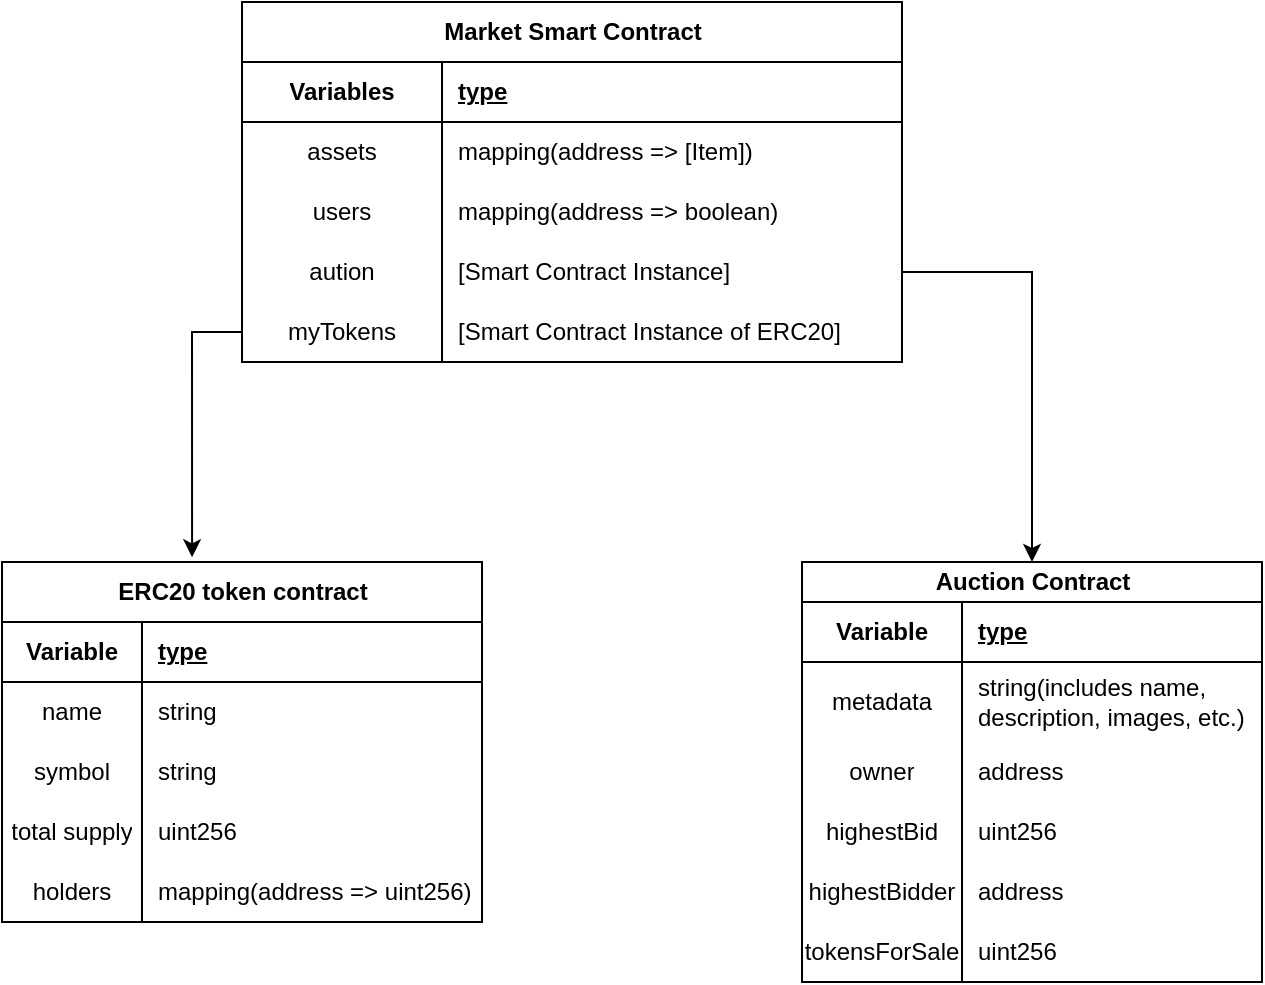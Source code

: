 <mxfile version="24.7.8">
  <diagram name="Page-1" id="aTtT-WLjAWMQCbmlkBL2">
    <mxGraphModel dx="984" dy="666" grid="1" gridSize="10" guides="1" tooltips="1" connect="1" arrows="1" fold="1" page="1" pageScale="1" pageWidth="827" pageHeight="1169" math="0" shadow="0">
      <root>
        <mxCell id="0" />
        <mxCell id="1" parent="0" />
        <mxCell id="4C_u5NBDhnmh6tSUPXmX-1" value="Market Smart Contract" style="shape=table;startSize=30;container=1;collapsible=1;childLayout=tableLayout;fixedRows=1;rowLines=0;fontStyle=1;align=center;resizeLast=1;html=1;" parent="1" vertex="1">
          <mxGeometry x="240" y="60" width="330" height="180" as="geometry" />
        </mxCell>
        <mxCell id="4C_u5NBDhnmh6tSUPXmX-2" value="" style="shape=tableRow;horizontal=0;startSize=0;swimlaneHead=0;swimlaneBody=0;fillColor=none;collapsible=0;dropTarget=0;points=[[0,0.5],[1,0.5]];portConstraint=eastwest;top=0;left=0;right=0;bottom=1;" parent="4C_u5NBDhnmh6tSUPXmX-1" vertex="1">
          <mxGeometry y="30" width="330" height="30" as="geometry" />
        </mxCell>
        <mxCell id="4C_u5NBDhnmh6tSUPXmX-3" value="Variables" style="shape=partialRectangle;connectable=0;fillColor=none;top=0;left=0;bottom=0;right=0;fontStyle=1;overflow=hidden;whiteSpace=wrap;html=1;" parent="4C_u5NBDhnmh6tSUPXmX-2" vertex="1">
          <mxGeometry width="100" height="30" as="geometry">
            <mxRectangle width="100" height="30" as="alternateBounds" />
          </mxGeometry>
        </mxCell>
        <mxCell id="4C_u5NBDhnmh6tSUPXmX-4" value="type" style="shape=partialRectangle;connectable=0;fillColor=none;top=0;left=0;bottom=0;right=0;align=left;spacingLeft=6;fontStyle=5;overflow=hidden;whiteSpace=wrap;html=1;" parent="4C_u5NBDhnmh6tSUPXmX-2" vertex="1">
          <mxGeometry x="100" width="230" height="30" as="geometry">
            <mxRectangle width="230" height="30" as="alternateBounds" />
          </mxGeometry>
        </mxCell>
        <mxCell id="4C_u5NBDhnmh6tSUPXmX-5" value="" style="shape=tableRow;horizontal=0;startSize=0;swimlaneHead=0;swimlaneBody=0;fillColor=none;collapsible=0;dropTarget=0;points=[[0,0.5],[1,0.5]];portConstraint=eastwest;top=0;left=0;right=0;bottom=0;" parent="4C_u5NBDhnmh6tSUPXmX-1" vertex="1">
          <mxGeometry y="60" width="330" height="30" as="geometry" />
        </mxCell>
        <mxCell id="4C_u5NBDhnmh6tSUPXmX-6" value="assets" style="shape=partialRectangle;connectable=0;fillColor=none;top=0;left=0;bottom=0;right=0;editable=1;overflow=hidden;whiteSpace=wrap;html=1;" parent="4C_u5NBDhnmh6tSUPXmX-5" vertex="1">
          <mxGeometry width="100" height="30" as="geometry">
            <mxRectangle width="100" height="30" as="alternateBounds" />
          </mxGeometry>
        </mxCell>
        <mxCell id="4C_u5NBDhnmh6tSUPXmX-7" value="mapping(address =&amp;gt; [Item])" style="shape=partialRectangle;connectable=0;fillColor=none;top=0;left=0;bottom=0;right=0;align=left;spacingLeft=6;overflow=hidden;whiteSpace=wrap;html=1;" parent="4C_u5NBDhnmh6tSUPXmX-5" vertex="1">
          <mxGeometry x="100" width="230" height="30" as="geometry">
            <mxRectangle width="230" height="30" as="alternateBounds" />
          </mxGeometry>
        </mxCell>
        <mxCell id="4C_u5NBDhnmh6tSUPXmX-8" value="" style="shape=tableRow;horizontal=0;startSize=0;swimlaneHead=0;swimlaneBody=0;fillColor=none;collapsible=0;dropTarget=0;points=[[0,0.5],[1,0.5]];portConstraint=eastwest;top=0;left=0;right=0;bottom=0;" parent="4C_u5NBDhnmh6tSUPXmX-1" vertex="1">
          <mxGeometry y="90" width="330" height="30" as="geometry" />
        </mxCell>
        <mxCell id="4C_u5NBDhnmh6tSUPXmX-9" value="users" style="shape=partialRectangle;connectable=0;fillColor=none;top=0;left=0;bottom=0;right=0;editable=1;overflow=hidden;whiteSpace=wrap;html=1;" parent="4C_u5NBDhnmh6tSUPXmX-8" vertex="1">
          <mxGeometry width="100" height="30" as="geometry">
            <mxRectangle width="100" height="30" as="alternateBounds" />
          </mxGeometry>
        </mxCell>
        <mxCell id="4C_u5NBDhnmh6tSUPXmX-10" value="mapping(address =&amp;gt; boolean)" style="shape=partialRectangle;connectable=0;fillColor=none;top=0;left=0;bottom=0;right=0;align=left;spacingLeft=6;overflow=hidden;whiteSpace=wrap;html=1;" parent="4C_u5NBDhnmh6tSUPXmX-8" vertex="1">
          <mxGeometry x="100" width="230" height="30" as="geometry">
            <mxRectangle width="230" height="30" as="alternateBounds" />
          </mxGeometry>
        </mxCell>
        <mxCell id="4C_u5NBDhnmh6tSUPXmX-11" value="" style="shape=tableRow;horizontal=0;startSize=0;swimlaneHead=0;swimlaneBody=0;fillColor=none;collapsible=0;dropTarget=0;points=[[0,0.5],[1,0.5]];portConstraint=eastwest;top=0;left=0;right=0;bottom=0;" parent="4C_u5NBDhnmh6tSUPXmX-1" vertex="1">
          <mxGeometry y="120" width="330" height="30" as="geometry" />
        </mxCell>
        <mxCell id="4C_u5NBDhnmh6tSUPXmX-12" value="aution" style="shape=partialRectangle;connectable=0;fillColor=none;top=0;left=0;bottom=0;right=0;editable=1;overflow=hidden;whiteSpace=wrap;html=1;" parent="4C_u5NBDhnmh6tSUPXmX-11" vertex="1">
          <mxGeometry width="100" height="30" as="geometry">
            <mxRectangle width="100" height="30" as="alternateBounds" />
          </mxGeometry>
        </mxCell>
        <mxCell id="4C_u5NBDhnmh6tSUPXmX-13" value="[Smart Contract Instance]" style="shape=partialRectangle;connectable=0;fillColor=none;top=0;left=0;bottom=0;right=0;align=left;spacingLeft=6;overflow=hidden;whiteSpace=wrap;html=1;" parent="4C_u5NBDhnmh6tSUPXmX-11" vertex="1">
          <mxGeometry x="100" width="230" height="30" as="geometry">
            <mxRectangle width="230" height="30" as="alternateBounds" />
          </mxGeometry>
        </mxCell>
        <mxCell id="4C_u5NBDhnmh6tSUPXmX-14" value="" style="shape=tableRow;horizontal=0;startSize=0;swimlaneHead=0;swimlaneBody=0;fillColor=none;collapsible=0;dropTarget=0;points=[[0,0.5],[1,0.5]];portConstraint=eastwest;top=0;left=0;right=0;bottom=0;" parent="4C_u5NBDhnmh6tSUPXmX-1" vertex="1">
          <mxGeometry y="150" width="330" height="30" as="geometry" />
        </mxCell>
        <mxCell id="4C_u5NBDhnmh6tSUPXmX-15" value="myTokens" style="shape=partialRectangle;connectable=0;fillColor=none;top=0;left=0;bottom=0;right=0;editable=1;overflow=hidden;whiteSpace=wrap;html=1;" parent="4C_u5NBDhnmh6tSUPXmX-14" vertex="1">
          <mxGeometry width="100" height="30" as="geometry">
            <mxRectangle width="100" height="30" as="alternateBounds" />
          </mxGeometry>
        </mxCell>
        <mxCell id="4C_u5NBDhnmh6tSUPXmX-16" value="[Smart Contract Instance of ERC20]" style="shape=partialRectangle;connectable=0;fillColor=none;top=0;left=0;bottom=0;right=0;align=left;spacingLeft=6;overflow=hidden;whiteSpace=wrap;html=1;" parent="4C_u5NBDhnmh6tSUPXmX-14" vertex="1">
          <mxGeometry x="100" width="230" height="30" as="geometry">
            <mxRectangle width="230" height="30" as="alternateBounds" />
          </mxGeometry>
        </mxCell>
        <mxCell id="9wBqla56JkInTiD_wu5K-1" value="ERC20 token contract" style="shape=table;startSize=30;container=1;collapsible=1;childLayout=tableLayout;fixedRows=1;rowLines=0;fontStyle=1;align=center;resizeLast=1;html=1;" parent="1" vertex="1">
          <mxGeometry x="120" y="340" width="240" height="180" as="geometry" />
        </mxCell>
        <mxCell id="9wBqla56JkInTiD_wu5K-2" value="" style="shape=tableRow;horizontal=0;startSize=0;swimlaneHead=0;swimlaneBody=0;fillColor=none;collapsible=0;dropTarget=0;points=[[0,0.5],[1,0.5]];portConstraint=eastwest;top=0;left=0;right=0;bottom=1;" parent="9wBqla56JkInTiD_wu5K-1" vertex="1">
          <mxGeometry y="30" width="240" height="30" as="geometry" />
        </mxCell>
        <mxCell id="9wBqla56JkInTiD_wu5K-3" value="Variable" style="shape=partialRectangle;connectable=0;fillColor=none;top=0;left=0;bottom=0;right=0;fontStyle=1;overflow=hidden;whiteSpace=wrap;html=1;" parent="9wBqla56JkInTiD_wu5K-2" vertex="1">
          <mxGeometry width="70" height="30" as="geometry">
            <mxRectangle width="70" height="30" as="alternateBounds" />
          </mxGeometry>
        </mxCell>
        <mxCell id="9wBqla56JkInTiD_wu5K-4" value="type" style="shape=partialRectangle;connectable=0;fillColor=none;top=0;left=0;bottom=0;right=0;align=left;spacingLeft=6;fontStyle=5;overflow=hidden;whiteSpace=wrap;html=1;" parent="9wBqla56JkInTiD_wu5K-2" vertex="1">
          <mxGeometry x="70" width="170" height="30" as="geometry">
            <mxRectangle width="170" height="30" as="alternateBounds" />
          </mxGeometry>
        </mxCell>
        <mxCell id="9wBqla56JkInTiD_wu5K-5" value="" style="shape=tableRow;horizontal=0;startSize=0;swimlaneHead=0;swimlaneBody=0;fillColor=none;collapsible=0;dropTarget=0;points=[[0,0.5],[1,0.5]];portConstraint=eastwest;top=0;left=0;right=0;bottom=0;" parent="9wBqla56JkInTiD_wu5K-1" vertex="1">
          <mxGeometry y="60" width="240" height="30" as="geometry" />
        </mxCell>
        <mxCell id="9wBqla56JkInTiD_wu5K-6" value="name" style="shape=partialRectangle;connectable=0;fillColor=none;top=0;left=0;bottom=0;right=0;editable=1;overflow=hidden;whiteSpace=wrap;html=1;" parent="9wBqla56JkInTiD_wu5K-5" vertex="1">
          <mxGeometry width="70" height="30" as="geometry">
            <mxRectangle width="70" height="30" as="alternateBounds" />
          </mxGeometry>
        </mxCell>
        <mxCell id="9wBqla56JkInTiD_wu5K-7" value="string" style="shape=partialRectangle;connectable=0;fillColor=none;top=0;left=0;bottom=0;right=0;align=left;spacingLeft=6;overflow=hidden;whiteSpace=wrap;html=1;" parent="9wBqla56JkInTiD_wu5K-5" vertex="1">
          <mxGeometry x="70" width="170" height="30" as="geometry">
            <mxRectangle width="170" height="30" as="alternateBounds" />
          </mxGeometry>
        </mxCell>
        <mxCell id="9wBqla56JkInTiD_wu5K-8" value="" style="shape=tableRow;horizontal=0;startSize=0;swimlaneHead=0;swimlaneBody=0;fillColor=none;collapsible=0;dropTarget=0;points=[[0,0.5],[1,0.5]];portConstraint=eastwest;top=0;left=0;right=0;bottom=0;" parent="9wBqla56JkInTiD_wu5K-1" vertex="1">
          <mxGeometry y="90" width="240" height="30" as="geometry" />
        </mxCell>
        <mxCell id="9wBqla56JkInTiD_wu5K-9" value="symbol" style="shape=partialRectangle;connectable=0;fillColor=none;top=0;left=0;bottom=0;right=0;editable=1;overflow=hidden;whiteSpace=wrap;html=1;" parent="9wBqla56JkInTiD_wu5K-8" vertex="1">
          <mxGeometry width="70" height="30" as="geometry">
            <mxRectangle width="70" height="30" as="alternateBounds" />
          </mxGeometry>
        </mxCell>
        <mxCell id="9wBqla56JkInTiD_wu5K-10" value="string" style="shape=partialRectangle;connectable=0;fillColor=none;top=0;left=0;bottom=0;right=0;align=left;spacingLeft=6;overflow=hidden;whiteSpace=wrap;html=1;" parent="9wBqla56JkInTiD_wu5K-8" vertex="1">
          <mxGeometry x="70" width="170" height="30" as="geometry">
            <mxRectangle width="170" height="30" as="alternateBounds" />
          </mxGeometry>
        </mxCell>
        <mxCell id="9wBqla56JkInTiD_wu5K-11" value="" style="shape=tableRow;horizontal=0;startSize=0;swimlaneHead=0;swimlaneBody=0;fillColor=none;collapsible=0;dropTarget=0;points=[[0,0.5],[1,0.5]];portConstraint=eastwest;top=0;left=0;right=0;bottom=0;" parent="9wBqla56JkInTiD_wu5K-1" vertex="1">
          <mxGeometry y="120" width="240" height="30" as="geometry" />
        </mxCell>
        <mxCell id="9wBqla56JkInTiD_wu5K-12" value="total supply" style="shape=partialRectangle;connectable=0;fillColor=none;top=0;left=0;bottom=0;right=0;editable=1;overflow=hidden;whiteSpace=wrap;html=1;" parent="9wBqla56JkInTiD_wu5K-11" vertex="1">
          <mxGeometry width="70" height="30" as="geometry">
            <mxRectangle width="70" height="30" as="alternateBounds" />
          </mxGeometry>
        </mxCell>
        <mxCell id="9wBqla56JkInTiD_wu5K-13" value="uint256" style="shape=partialRectangle;connectable=0;fillColor=none;top=0;left=0;bottom=0;right=0;align=left;spacingLeft=6;overflow=hidden;whiteSpace=wrap;html=1;" parent="9wBqla56JkInTiD_wu5K-11" vertex="1">
          <mxGeometry x="70" width="170" height="30" as="geometry">
            <mxRectangle width="170" height="30" as="alternateBounds" />
          </mxGeometry>
        </mxCell>
        <mxCell id="9wBqla56JkInTiD_wu5K-15" value="" style="shape=tableRow;horizontal=0;startSize=0;swimlaneHead=0;swimlaneBody=0;fillColor=none;collapsible=0;dropTarget=0;points=[[0,0.5],[1,0.5]];portConstraint=eastwest;top=0;left=0;right=0;bottom=0;" parent="9wBqla56JkInTiD_wu5K-1" vertex="1">
          <mxGeometry y="150" width="240" height="30" as="geometry" />
        </mxCell>
        <mxCell id="9wBqla56JkInTiD_wu5K-16" value="holders" style="shape=partialRectangle;connectable=0;fillColor=none;top=0;left=0;bottom=0;right=0;editable=1;overflow=hidden;whiteSpace=wrap;html=1;" parent="9wBqla56JkInTiD_wu5K-15" vertex="1">
          <mxGeometry width="70" height="30" as="geometry">
            <mxRectangle width="70" height="30" as="alternateBounds" />
          </mxGeometry>
        </mxCell>
        <mxCell id="9wBqla56JkInTiD_wu5K-17" value="mapping(address =&amp;gt; uint256)" style="shape=partialRectangle;connectable=0;fillColor=none;top=0;left=0;bottom=0;right=0;align=left;spacingLeft=6;overflow=hidden;whiteSpace=wrap;html=1;" parent="9wBqla56JkInTiD_wu5K-15" vertex="1">
          <mxGeometry x="70" width="170" height="30" as="geometry">
            <mxRectangle width="170" height="30" as="alternateBounds" />
          </mxGeometry>
        </mxCell>
        <mxCell id="9wBqla56JkInTiD_wu5K-14" style="edgeStyle=orthogonalEdgeStyle;rounded=0;orthogonalLoop=1;jettySize=auto;html=1;entryX=0.396;entryY=-0.013;entryDx=0;entryDy=0;entryPerimeter=0;exitX=0;exitY=0.5;exitDx=0;exitDy=0;" parent="1" source="4C_u5NBDhnmh6tSUPXmX-14" target="9wBqla56JkInTiD_wu5K-1" edge="1">
          <mxGeometry relative="1" as="geometry" />
        </mxCell>
        <mxCell id="FxRxv-oAeh7Ei_gWR4rr-1" value="Auction Contract" style="shape=table;startSize=20;container=1;collapsible=1;childLayout=tableLayout;fixedRows=1;rowLines=0;fontStyle=1;align=center;resizeLast=1;html=1;" parent="1" vertex="1">
          <mxGeometry x="520" y="340" width="230" height="210" as="geometry" />
        </mxCell>
        <mxCell id="FxRxv-oAeh7Ei_gWR4rr-2" value="" style="shape=tableRow;horizontal=0;startSize=0;swimlaneHead=0;swimlaneBody=0;fillColor=none;collapsible=0;dropTarget=0;points=[[0,0.5],[1,0.5]];portConstraint=eastwest;top=0;left=0;right=0;bottom=1;" parent="FxRxv-oAeh7Ei_gWR4rr-1" vertex="1">
          <mxGeometry y="20" width="230" height="30" as="geometry" />
        </mxCell>
        <mxCell id="FxRxv-oAeh7Ei_gWR4rr-3" value="Variable" style="shape=partialRectangle;connectable=0;fillColor=none;top=0;left=0;bottom=0;right=0;fontStyle=1;overflow=hidden;whiteSpace=wrap;html=1;" parent="FxRxv-oAeh7Ei_gWR4rr-2" vertex="1">
          <mxGeometry width="80" height="30" as="geometry">
            <mxRectangle width="80" height="30" as="alternateBounds" />
          </mxGeometry>
        </mxCell>
        <mxCell id="FxRxv-oAeh7Ei_gWR4rr-4" value="type" style="shape=partialRectangle;connectable=0;fillColor=none;top=0;left=0;bottom=0;right=0;align=left;spacingLeft=6;fontStyle=5;overflow=hidden;whiteSpace=wrap;html=1;" parent="FxRxv-oAeh7Ei_gWR4rr-2" vertex="1">
          <mxGeometry x="80" width="150" height="30" as="geometry">
            <mxRectangle width="150" height="30" as="alternateBounds" />
          </mxGeometry>
        </mxCell>
        <mxCell id="FxRxv-oAeh7Ei_gWR4rr-5" value="" style="shape=tableRow;horizontal=0;startSize=0;swimlaneHead=0;swimlaneBody=0;fillColor=none;collapsible=0;dropTarget=0;points=[[0,0.5],[1,0.5]];portConstraint=eastwest;top=0;left=0;right=0;bottom=0;" parent="FxRxv-oAeh7Ei_gWR4rr-1" vertex="1">
          <mxGeometry y="50" width="230" height="40" as="geometry" />
        </mxCell>
        <mxCell id="FxRxv-oAeh7Ei_gWR4rr-6" value="metadata" style="shape=partialRectangle;connectable=0;fillColor=none;top=0;left=0;bottom=0;right=0;editable=1;overflow=hidden;whiteSpace=wrap;html=1;" parent="FxRxv-oAeh7Ei_gWR4rr-5" vertex="1">
          <mxGeometry width="80" height="40" as="geometry">
            <mxRectangle width="80" height="40" as="alternateBounds" />
          </mxGeometry>
        </mxCell>
        <mxCell id="FxRxv-oAeh7Ei_gWR4rr-7" value="string(includes name, description, images, etc.)" style="shape=partialRectangle;connectable=0;fillColor=none;top=0;left=0;bottom=0;right=0;align=left;spacingLeft=6;overflow=hidden;whiteSpace=wrap;html=1;" parent="FxRxv-oAeh7Ei_gWR4rr-5" vertex="1">
          <mxGeometry x="80" width="150" height="40" as="geometry">
            <mxRectangle width="150" height="40" as="alternateBounds" />
          </mxGeometry>
        </mxCell>
        <mxCell id="FxRxv-oAeh7Ei_gWR4rr-8" value="" style="shape=tableRow;horizontal=0;startSize=0;swimlaneHead=0;swimlaneBody=0;fillColor=none;collapsible=0;dropTarget=0;points=[[0,0.5],[1,0.5]];portConstraint=eastwest;top=0;left=0;right=0;bottom=0;" parent="FxRxv-oAeh7Ei_gWR4rr-1" vertex="1">
          <mxGeometry y="90" width="230" height="30" as="geometry" />
        </mxCell>
        <mxCell id="FxRxv-oAeh7Ei_gWR4rr-9" value="owner" style="shape=partialRectangle;connectable=0;fillColor=none;top=0;left=0;bottom=0;right=0;editable=1;overflow=hidden;whiteSpace=wrap;html=1;" parent="FxRxv-oAeh7Ei_gWR4rr-8" vertex="1">
          <mxGeometry width="80" height="30" as="geometry">
            <mxRectangle width="80" height="30" as="alternateBounds" />
          </mxGeometry>
        </mxCell>
        <mxCell id="FxRxv-oAeh7Ei_gWR4rr-10" value="address" style="shape=partialRectangle;connectable=0;fillColor=none;top=0;left=0;bottom=0;right=0;align=left;spacingLeft=6;overflow=hidden;whiteSpace=wrap;html=1;" parent="FxRxv-oAeh7Ei_gWR4rr-8" vertex="1">
          <mxGeometry x="80" width="150" height="30" as="geometry">
            <mxRectangle width="150" height="30" as="alternateBounds" />
          </mxGeometry>
        </mxCell>
        <mxCell id="FxRxv-oAeh7Ei_gWR4rr-11" value="" style="shape=tableRow;horizontal=0;startSize=0;swimlaneHead=0;swimlaneBody=0;fillColor=none;collapsible=0;dropTarget=0;points=[[0,0.5],[1,0.5]];portConstraint=eastwest;top=0;left=0;right=0;bottom=0;" parent="FxRxv-oAeh7Ei_gWR4rr-1" vertex="1">
          <mxGeometry y="120" width="230" height="30" as="geometry" />
        </mxCell>
        <mxCell id="FxRxv-oAeh7Ei_gWR4rr-12" value="highestBid" style="shape=partialRectangle;connectable=0;fillColor=none;top=0;left=0;bottom=0;right=0;editable=1;overflow=hidden;whiteSpace=wrap;html=1;" parent="FxRxv-oAeh7Ei_gWR4rr-11" vertex="1">
          <mxGeometry width="80" height="30" as="geometry">
            <mxRectangle width="80" height="30" as="alternateBounds" />
          </mxGeometry>
        </mxCell>
        <mxCell id="FxRxv-oAeh7Ei_gWR4rr-13" value="uint256" style="shape=partialRectangle;connectable=0;fillColor=none;top=0;left=0;bottom=0;right=0;align=left;spacingLeft=6;overflow=hidden;whiteSpace=wrap;html=1;" parent="FxRxv-oAeh7Ei_gWR4rr-11" vertex="1">
          <mxGeometry x="80" width="150" height="30" as="geometry">
            <mxRectangle width="150" height="30" as="alternateBounds" />
          </mxGeometry>
        </mxCell>
        <mxCell id="FxRxv-oAeh7Ei_gWR4rr-14" value="" style="shape=tableRow;horizontal=0;startSize=0;swimlaneHead=0;swimlaneBody=0;fillColor=none;collapsible=0;dropTarget=0;points=[[0,0.5],[1,0.5]];portConstraint=eastwest;top=0;left=0;right=0;bottom=0;" parent="FxRxv-oAeh7Ei_gWR4rr-1" vertex="1">
          <mxGeometry y="150" width="230" height="30" as="geometry" />
        </mxCell>
        <mxCell id="FxRxv-oAeh7Ei_gWR4rr-15" value="highestBidder" style="shape=partialRectangle;connectable=0;fillColor=none;top=0;left=0;bottom=0;right=0;editable=1;overflow=hidden;whiteSpace=wrap;html=1;" parent="FxRxv-oAeh7Ei_gWR4rr-14" vertex="1">
          <mxGeometry width="80" height="30" as="geometry">
            <mxRectangle width="80" height="30" as="alternateBounds" />
          </mxGeometry>
        </mxCell>
        <mxCell id="FxRxv-oAeh7Ei_gWR4rr-16" value="address" style="shape=partialRectangle;connectable=0;fillColor=none;top=0;left=0;bottom=0;right=0;align=left;spacingLeft=6;overflow=hidden;whiteSpace=wrap;html=1;" parent="FxRxv-oAeh7Ei_gWR4rr-14" vertex="1">
          <mxGeometry x="80" width="150" height="30" as="geometry">
            <mxRectangle width="150" height="30" as="alternateBounds" />
          </mxGeometry>
        </mxCell>
        <mxCell id="FxRxv-oAeh7Ei_gWR4rr-20" value="" style="shape=tableRow;horizontal=0;startSize=0;swimlaneHead=0;swimlaneBody=0;fillColor=none;collapsible=0;dropTarget=0;points=[[0,0.5],[1,0.5]];portConstraint=eastwest;top=0;left=0;right=0;bottom=0;" parent="FxRxv-oAeh7Ei_gWR4rr-1" vertex="1">
          <mxGeometry y="180" width="230" height="30" as="geometry" />
        </mxCell>
        <mxCell id="FxRxv-oAeh7Ei_gWR4rr-21" value="tokensForSale" style="shape=partialRectangle;connectable=0;fillColor=none;top=0;left=0;bottom=0;right=0;editable=1;overflow=hidden;whiteSpace=wrap;html=1;" parent="FxRxv-oAeh7Ei_gWR4rr-20" vertex="1">
          <mxGeometry width="80" height="30" as="geometry">
            <mxRectangle width="80" height="30" as="alternateBounds" />
          </mxGeometry>
        </mxCell>
        <mxCell id="FxRxv-oAeh7Ei_gWR4rr-22" value="uint256" style="shape=partialRectangle;connectable=0;fillColor=none;top=0;left=0;bottom=0;right=0;align=left;spacingLeft=6;overflow=hidden;whiteSpace=wrap;html=1;" parent="FxRxv-oAeh7Ei_gWR4rr-20" vertex="1">
          <mxGeometry x="80" width="150" height="30" as="geometry">
            <mxRectangle width="150" height="30" as="alternateBounds" />
          </mxGeometry>
        </mxCell>
        <mxCell id="FxRxv-oAeh7Ei_gWR4rr-19" style="edgeStyle=orthogonalEdgeStyle;rounded=0;orthogonalLoop=1;jettySize=auto;html=1;exitX=1;exitY=0.5;exitDx=0;exitDy=0;entryX=0.5;entryY=0;entryDx=0;entryDy=0;" parent="1" source="4C_u5NBDhnmh6tSUPXmX-11" target="FxRxv-oAeh7Ei_gWR4rr-1" edge="1">
          <mxGeometry relative="1" as="geometry" />
        </mxCell>
      </root>
    </mxGraphModel>
  </diagram>
</mxfile>
